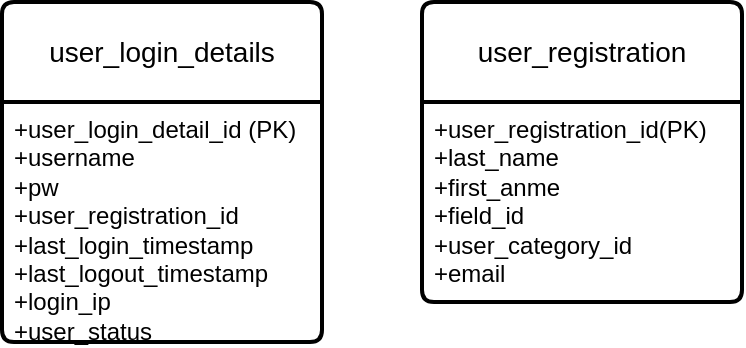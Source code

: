 <mxfile version="24.7.13">
  <diagram name="Page-1" id="WIzkgsFBizQJKrMtI0oR">
    <mxGraphModel dx="1434" dy="795" grid="1" gridSize="10" guides="1" tooltips="1" connect="1" arrows="1" fold="1" page="1" pageScale="1" pageWidth="850" pageHeight="1100" math="0" shadow="0">
      <root>
        <mxCell id="0" />
        <mxCell id="1" parent="0" />
        <mxCell id="rcdddzgoVTeUVf7209Ef-13" value="user_login_details" style="swimlane;childLayout=stackLayout;horizontal=1;startSize=50;horizontalStack=0;rounded=1;fontSize=14;fontStyle=0;strokeWidth=2;resizeParent=0;resizeLast=1;shadow=0;dashed=0;align=center;arcSize=4;whiteSpace=wrap;html=1;" vertex="1" parent="1">
          <mxGeometry x="30" y="40" width="160" height="170" as="geometry" />
        </mxCell>
        <mxCell id="rcdddzgoVTeUVf7209Ef-14" value="+user_login_detail_id (PK)&lt;br&gt;+username&lt;br&gt;&lt;div&gt;+pw&lt;/div&gt;&lt;div&gt;+user_registration_id&lt;/div&gt;&lt;div&gt;+last_login_timestamp&lt;/div&gt;&lt;div&gt;+last_logout_timestamp&lt;/div&gt;&lt;div&gt;+login_ip&lt;/div&gt;&lt;div&gt;+user_status&lt;br&gt;&lt;/div&gt;" style="align=left;strokeColor=none;fillColor=none;spacingLeft=4;fontSize=12;verticalAlign=top;resizable=0;rotatable=0;part=1;html=1;" vertex="1" parent="rcdddzgoVTeUVf7209Ef-13">
          <mxGeometry y="50" width="160" height="120" as="geometry" />
        </mxCell>
        <mxCell id="rcdddzgoVTeUVf7209Ef-17" value="user_registration" style="swimlane;childLayout=stackLayout;horizontal=1;startSize=50;horizontalStack=0;rounded=1;fontSize=14;fontStyle=0;strokeWidth=2;resizeParent=0;resizeLast=1;shadow=0;dashed=0;align=center;arcSize=4;whiteSpace=wrap;html=1;" vertex="1" parent="1">
          <mxGeometry x="240" y="40" width="160" height="150" as="geometry" />
        </mxCell>
        <mxCell id="rcdddzgoVTeUVf7209Ef-18" value="+user_registration_id(PK) &lt;br&gt;+last_name&lt;br&gt;&lt;div&gt;+first_anme&lt;br&gt;&lt;/div&gt;&lt;div&gt;+field_id&lt;/div&gt;&lt;div&gt;+user_category_id&lt;/div&gt;&lt;div&gt;+email&lt;/div&gt;" style="align=left;strokeColor=none;fillColor=none;spacingLeft=4;fontSize=12;verticalAlign=top;resizable=0;rotatable=0;part=1;html=1;" vertex="1" parent="rcdddzgoVTeUVf7209Ef-17">
          <mxGeometry y="50" width="160" height="100" as="geometry" />
        </mxCell>
      </root>
    </mxGraphModel>
  </diagram>
</mxfile>
